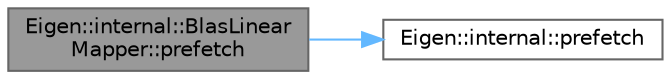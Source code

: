 digraph "Eigen::internal::BlasLinearMapper::prefetch"
{
 // LATEX_PDF_SIZE
  bgcolor="transparent";
  edge [fontname=Helvetica,fontsize=10,labelfontname=Helvetica,labelfontsize=10];
  node [fontname=Helvetica,fontsize=10,shape=box,height=0.2,width=0.4];
  rankdir="LR";
  Node1 [id="Node000001",label="Eigen::internal::BlasLinear\lMapper::prefetch",height=0.2,width=0.4,color="gray40", fillcolor="grey60", style="filled", fontcolor="black",tooltip=" "];
  Node1 -> Node2 [id="edge2_Node000001_Node000002",color="steelblue1",style="solid",tooltip=" "];
  Node2 [id="Node000002",label="Eigen::internal::prefetch",height=0.2,width=0.4,color="grey40", fillcolor="white", style="filled",URL="$namespace_eigen_1_1internal.html#a557119ca2ecbb5fc69ad064afe8bca3f",tooltip=" "];
}
